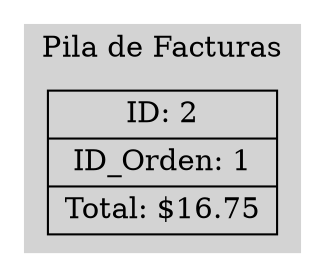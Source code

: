 digraph G {
    rankdir=TB;
    node [shape=record];
    subgraph cluster_0 {
        label = "Pila de Facturas";
        style=filled;
        color=lightgrey;
        node2 [label="{ID: 2 | ID_Orden: 1 | Total: $16.75}"];
    }
}
